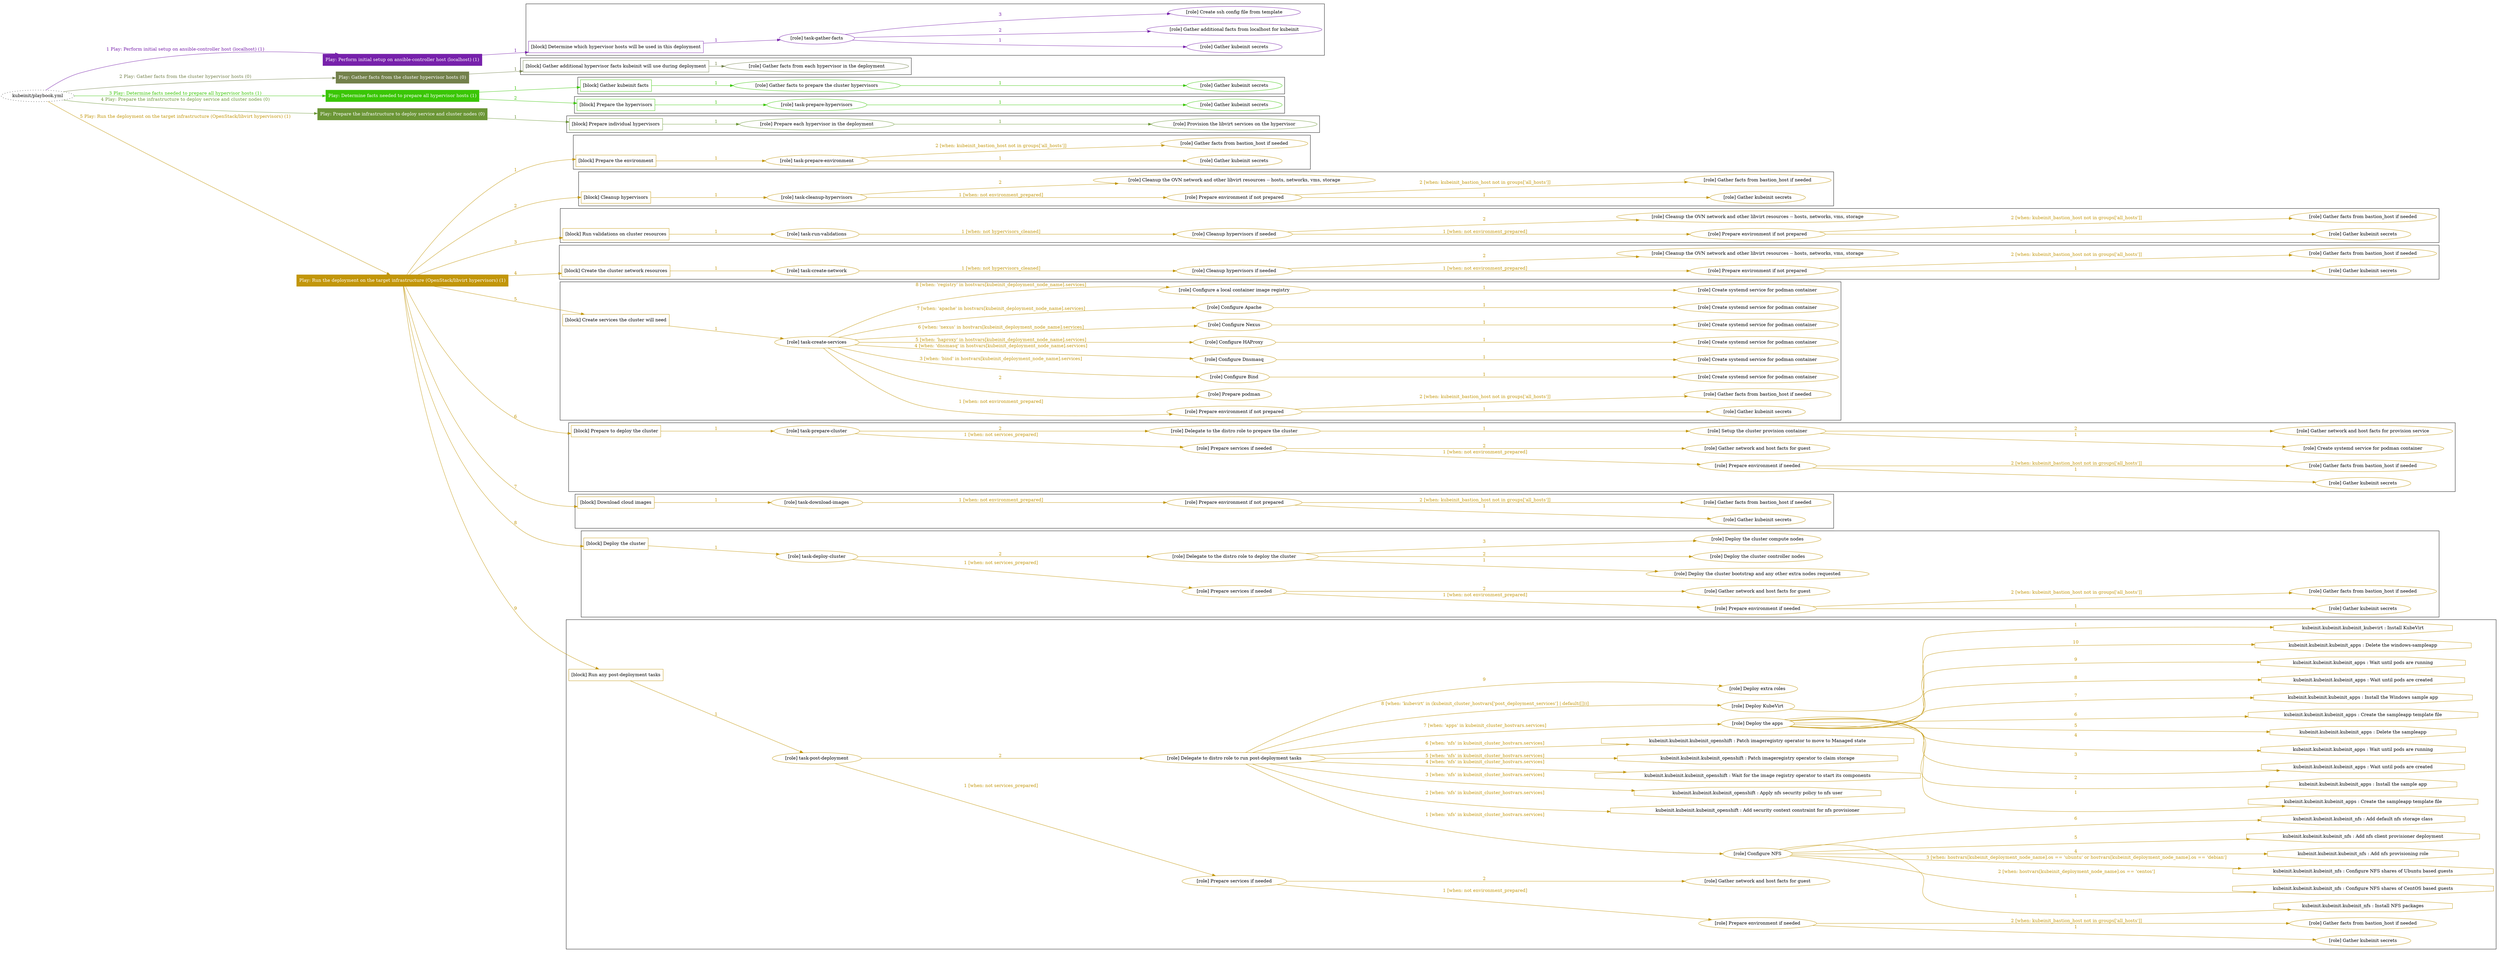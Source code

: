 digraph {
	graph [concentrate=true ordering=in rankdir=LR ratio=fill]
	edge [esep=5 sep=10]
	"kubeinit/playbook.yml" [URL="/home/runner/work/kubeinit/kubeinit/kubeinit/playbook.yml" id=playbook_3fabbda7 style=dotted]
	"kubeinit/playbook.yml" -> play_48a0ddda [label="1 Play: Perform initial setup on ansible-controller host (localhost) (1)" color="#7721ab" fontcolor="#7721ab" id=edge_play_48a0ddda labeltooltip="1 Play: Perform initial setup on ansible-controller host (localhost) (1)" tooltip="1 Play: Perform initial setup on ansible-controller host (localhost) (1)"]
	subgraph "Play: Perform initial setup on ansible-controller host (localhost) (1)" {
		play_48a0ddda [label="Play: Perform initial setup on ansible-controller host (localhost) (1)" URL="/home/runner/work/kubeinit/kubeinit/kubeinit/playbook.yml" color="#7721ab" fontcolor="#ffffff" id=play_48a0ddda shape=box style=filled tooltip=localhost]
		play_48a0ddda -> block_62e2ade6 [label=1 color="#7721ab" fontcolor="#7721ab" id=edge_block_62e2ade6 labeltooltip=1 tooltip=1]
		subgraph cluster_block_62e2ade6 {
			block_62e2ade6 [label="[block] Determine which hypervisor hosts will be used in this deployment" URL="/home/runner/work/kubeinit/kubeinit/kubeinit/playbook.yml" color="#7721ab" id=block_62e2ade6 labeltooltip="Determine which hypervisor hosts will be used in this deployment" shape=box tooltip="Determine which hypervisor hosts will be used in this deployment"]
			block_62e2ade6 -> role_13a17904 [label="1 " color="#7721ab" fontcolor="#7721ab" id=edge_role_13a17904 labeltooltip="1 " tooltip="1 "]
			subgraph "task-gather-facts" {
				role_13a17904 [label="[role] task-gather-facts" URL="/home/runner/work/kubeinit/kubeinit/kubeinit/playbook.yml" color="#7721ab" id=role_13a17904 tooltip="task-gather-facts"]
				role_13a17904 -> role_67d3b624 [label="1 " color="#7721ab" fontcolor="#7721ab" id=edge_role_67d3b624 labeltooltip="1 " tooltip="1 "]
				subgraph "Gather kubeinit secrets" {
					role_67d3b624 [label="[role] Gather kubeinit secrets" URL="/home/runner/.ansible/collections/ansible_collections/kubeinit/kubeinit/roles/kubeinit_prepare/tasks/build_hypervisors_group.yml" color="#7721ab" id=role_67d3b624 tooltip="Gather kubeinit secrets"]
				}
				role_13a17904 -> role_3fc297c9 [label="2 " color="#7721ab" fontcolor="#7721ab" id=edge_role_3fc297c9 labeltooltip="2 " tooltip="2 "]
				subgraph "Gather additional facts from localhost for kubeinit" {
					role_3fc297c9 [label="[role] Gather additional facts from localhost for kubeinit" URL="/home/runner/.ansible/collections/ansible_collections/kubeinit/kubeinit/roles/kubeinit_prepare/tasks/build_hypervisors_group.yml" color="#7721ab" id=role_3fc297c9 tooltip="Gather additional facts from localhost for kubeinit"]
				}
				role_13a17904 -> role_62705769 [label="3 " color="#7721ab" fontcolor="#7721ab" id=edge_role_62705769 labeltooltip="3 " tooltip="3 "]
				subgraph "Create ssh config file from template" {
					role_62705769 [label="[role] Create ssh config file from template" URL="/home/runner/.ansible/collections/ansible_collections/kubeinit/kubeinit/roles/kubeinit_prepare/tasks/build_hypervisors_group.yml" color="#7721ab" id=role_62705769 tooltip="Create ssh config file from template"]
				}
			}
		}
	}
	"kubeinit/playbook.yml" -> play_94651cd1 [label="2 Play: Gather facts from the cluster hypervisor hosts (0)" color="#73814b" fontcolor="#73814b" id=edge_play_94651cd1 labeltooltip="2 Play: Gather facts from the cluster hypervisor hosts (0)" tooltip="2 Play: Gather facts from the cluster hypervisor hosts (0)"]
	subgraph "Play: Gather facts from the cluster hypervisor hosts (0)" {
		play_94651cd1 [label="Play: Gather facts from the cluster hypervisor hosts (0)" URL="/home/runner/work/kubeinit/kubeinit/kubeinit/playbook.yml" color="#73814b" fontcolor="#ffffff" id=play_94651cd1 shape=box style=filled tooltip="Play: Gather facts from the cluster hypervisor hosts (0)"]
		play_94651cd1 -> block_1952f77a [label=1 color="#73814b" fontcolor="#73814b" id=edge_block_1952f77a labeltooltip=1 tooltip=1]
		subgraph cluster_block_1952f77a {
			block_1952f77a [label="[block] Gather additional hypervisor facts kubeinit will use during deployment" URL="/home/runner/work/kubeinit/kubeinit/kubeinit/playbook.yml" color="#73814b" id=block_1952f77a labeltooltip="Gather additional hypervisor facts kubeinit will use during deployment" shape=box tooltip="Gather additional hypervisor facts kubeinit will use during deployment"]
			block_1952f77a -> role_ee0d3ef9 [label="1 " color="#73814b" fontcolor="#73814b" id=edge_role_ee0d3ef9 labeltooltip="1 " tooltip="1 "]
			subgraph "Gather facts from each hypervisor in the deployment" {
				role_ee0d3ef9 [label="[role] Gather facts from each hypervisor in the deployment" URL="/home/runner/work/kubeinit/kubeinit/kubeinit/playbook.yml" color="#73814b" id=role_ee0d3ef9 tooltip="Gather facts from each hypervisor in the deployment"]
			}
		}
	}
	"kubeinit/playbook.yml" -> play_58347f3b [label="3 Play: Determine facts needed to prepare all hypervisor hosts (1)" color="#3ac606" fontcolor="#3ac606" id=edge_play_58347f3b labeltooltip="3 Play: Determine facts needed to prepare all hypervisor hosts (1)" tooltip="3 Play: Determine facts needed to prepare all hypervisor hosts (1)"]
	subgraph "Play: Determine facts needed to prepare all hypervisor hosts (1)" {
		play_58347f3b [label="Play: Determine facts needed to prepare all hypervisor hosts (1)" URL="/home/runner/work/kubeinit/kubeinit/kubeinit/playbook.yml" color="#3ac606" fontcolor="#ffffff" id=play_58347f3b shape=box style=filled tooltip=localhost]
		play_58347f3b -> block_63a03d2a [label=1 color="#3ac606" fontcolor="#3ac606" id=edge_block_63a03d2a labeltooltip=1 tooltip=1]
		subgraph cluster_block_63a03d2a {
			block_63a03d2a [label="[block] Gather kubeinit facts" URL="/home/runner/work/kubeinit/kubeinit/kubeinit/playbook.yml" color="#3ac606" id=block_63a03d2a labeltooltip="Gather kubeinit facts" shape=box tooltip="Gather kubeinit facts"]
			block_63a03d2a -> role_78c988e5 [label="1 " color="#3ac606" fontcolor="#3ac606" id=edge_role_78c988e5 labeltooltip="1 " tooltip="1 "]
			subgraph "Gather facts to prepare the cluster hypervisors" {
				role_78c988e5 [label="[role] Gather facts to prepare the cluster hypervisors" URL="/home/runner/work/kubeinit/kubeinit/kubeinit/playbook.yml" color="#3ac606" id=role_78c988e5 tooltip="Gather facts to prepare the cluster hypervisors"]
				role_78c988e5 -> role_e5e95f5f [label="1 " color="#3ac606" fontcolor="#3ac606" id=edge_role_e5e95f5f labeltooltip="1 " tooltip="1 "]
				subgraph "Gather kubeinit secrets" {
					role_e5e95f5f [label="[role] Gather kubeinit secrets" URL="/home/runner/.ansible/collections/ansible_collections/kubeinit/kubeinit/roles/kubeinit_prepare/tasks/gather_kubeinit_facts.yml" color="#3ac606" id=role_e5e95f5f tooltip="Gather kubeinit secrets"]
				}
			}
		}
		play_58347f3b -> block_0bff1b14 [label=2 color="#3ac606" fontcolor="#3ac606" id=edge_block_0bff1b14 labeltooltip=2 tooltip=2]
		subgraph cluster_block_0bff1b14 {
			block_0bff1b14 [label="[block] Prepare the hypervisors" URL="/home/runner/work/kubeinit/kubeinit/kubeinit/playbook.yml" color="#3ac606" id=block_0bff1b14 labeltooltip="Prepare the hypervisors" shape=box tooltip="Prepare the hypervisors"]
			block_0bff1b14 -> role_d29790f5 [label="1 " color="#3ac606" fontcolor="#3ac606" id=edge_role_d29790f5 labeltooltip="1 " tooltip="1 "]
			subgraph "task-prepare-hypervisors" {
				role_d29790f5 [label="[role] task-prepare-hypervisors" URL="/home/runner/work/kubeinit/kubeinit/kubeinit/playbook.yml" color="#3ac606" id=role_d29790f5 tooltip="task-prepare-hypervisors"]
				role_d29790f5 -> role_b407caa0 [label="1 " color="#3ac606" fontcolor="#3ac606" id=edge_role_b407caa0 labeltooltip="1 " tooltip="1 "]
				subgraph "Gather kubeinit secrets" {
					role_b407caa0 [label="[role] Gather kubeinit secrets" URL="/home/runner/.ansible/collections/ansible_collections/kubeinit/kubeinit/roles/kubeinit_prepare/tasks/gather_kubeinit_facts.yml" color="#3ac606" id=role_b407caa0 tooltip="Gather kubeinit secrets"]
				}
			}
		}
	}
	"kubeinit/playbook.yml" -> play_b396ff8e [label="4 Play: Prepare the infrastructure to deploy service and cluster nodes (0)" color="#6b9636" fontcolor="#6b9636" id=edge_play_b396ff8e labeltooltip="4 Play: Prepare the infrastructure to deploy service and cluster nodes (0)" tooltip="4 Play: Prepare the infrastructure to deploy service and cluster nodes (0)"]
	subgraph "Play: Prepare the infrastructure to deploy service and cluster nodes (0)" {
		play_b396ff8e [label="Play: Prepare the infrastructure to deploy service and cluster nodes (0)" URL="/home/runner/work/kubeinit/kubeinit/kubeinit/playbook.yml" color="#6b9636" fontcolor="#ffffff" id=play_b396ff8e shape=box style=filled tooltip="Play: Prepare the infrastructure to deploy service and cluster nodes (0)"]
		play_b396ff8e -> block_56e671fc [label=1 color="#6b9636" fontcolor="#6b9636" id=edge_block_56e671fc labeltooltip=1 tooltip=1]
		subgraph cluster_block_56e671fc {
			block_56e671fc [label="[block] Prepare individual hypervisors" URL="/home/runner/work/kubeinit/kubeinit/kubeinit/playbook.yml" color="#6b9636" id=block_56e671fc labeltooltip="Prepare individual hypervisors" shape=box tooltip="Prepare individual hypervisors"]
			block_56e671fc -> role_e48ed8e0 [label="1 " color="#6b9636" fontcolor="#6b9636" id=edge_role_e48ed8e0 labeltooltip="1 " tooltip="1 "]
			subgraph "Prepare each hypervisor in the deployment" {
				role_e48ed8e0 [label="[role] Prepare each hypervisor in the deployment" URL="/home/runner/work/kubeinit/kubeinit/kubeinit/playbook.yml" color="#6b9636" id=role_e48ed8e0 tooltip="Prepare each hypervisor in the deployment"]
				role_e48ed8e0 -> role_15ed5174 [label="1 " color="#6b9636" fontcolor="#6b9636" id=edge_role_15ed5174 labeltooltip="1 " tooltip="1 "]
				subgraph "Provision the libvirt services on the hypervisor" {
					role_15ed5174 [label="[role] Provision the libvirt services on the hypervisor" URL="/home/runner/.ansible/collections/ansible_collections/kubeinit/kubeinit/roles/kubeinit_prepare/tasks/prepare_hypervisor.yml" color="#6b9636" id=role_15ed5174 tooltip="Provision the libvirt services on the hypervisor"]
				}
			}
		}
	}
	"kubeinit/playbook.yml" -> play_de44230d [label="5 Play: Run the deployment on the target infrastructure (OpenStack/libvirt hypervisors) (1)" color="#c2960a" fontcolor="#c2960a" id=edge_play_de44230d labeltooltip="5 Play: Run the deployment on the target infrastructure (OpenStack/libvirt hypervisors) (1)" tooltip="5 Play: Run the deployment on the target infrastructure (OpenStack/libvirt hypervisors) (1)"]
	subgraph "Play: Run the deployment on the target infrastructure (OpenStack/libvirt hypervisors) (1)" {
		play_de44230d [label="Play: Run the deployment on the target infrastructure (OpenStack/libvirt hypervisors) (1)" URL="/home/runner/work/kubeinit/kubeinit/kubeinit/playbook.yml" color="#c2960a" fontcolor="#ffffff" id=play_de44230d shape=box style=filled tooltip=localhost]
		play_de44230d -> block_19ab964c [label=1 color="#c2960a" fontcolor="#c2960a" id=edge_block_19ab964c labeltooltip=1 tooltip=1]
		subgraph cluster_block_19ab964c {
			block_19ab964c [label="[block] Prepare the environment" URL="/home/runner/work/kubeinit/kubeinit/kubeinit/playbook.yml" color="#c2960a" id=block_19ab964c labeltooltip="Prepare the environment" shape=box tooltip="Prepare the environment"]
			block_19ab964c -> role_ca3ffa9f [label="1 " color="#c2960a" fontcolor="#c2960a" id=edge_role_ca3ffa9f labeltooltip="1 " tooltip="1 "]
			subgraph "task-prepare-environment" {
				role_ca3ffa9f [label="[role] task-prepare-environment" URL="/home/runner/work/kubeinit/kubeinit/kubeinit/playbook.yml" color="#c2960a" id=role_ca3ffa9f tooltip="task-prepare-environment"]
				role_ca3ffa9f -> role_ef24d84d [label="1 " color="#c2960a" fontcolor="#c2960a" id=edge_role_ef24d84d labeltooltip="1 " tooltip="1 "]
				subgraph "Gather kubeinit secrets" {
					role_ef24d84d [label="[role] Gather kubeinit secrets" URL="/home/runner/.ansible/collections/ansible_collections/kubeinit/kubeinit/roles/kubeinit_prepare/tasks/gather_kubeinit_facts.yml" color="#c2960a" id=role_ef24d84d tooltip="Gather kubeinit secrets"]
				}
				role_ca3ffa9f -> role_ecdbaa14 [label="2 [when: kubeinit_bastion_host not in groups['all_hosts']]" color="#c2960a" fontcolor="#c2960a" id=edge_role_ecdbaa14 labeltooltip="2 [when: kubeinit_bastion_host not in groups['all_hosts']]" tooltip="2 [when: kubeinit_bastion_host not in groups['all_hosts']]"]
				subgraph "Gather facts from bastion_host if needed" {
					role_ecdbaa14 [label="[role] Gather facts from bastion_host if needed" URL="/home/runner/.ansible/collections/ansible_collections/kubeinit/kubeinit/roles/kubeinit_prepare/tasks/main.yml" color="#c2960a" id=role_ecdbaa14 tooltip="Gather facts from bastion_host if needed"]
				}
			}
		}
		play_de44230d -> block_eb0a316a [label=2 color="#c2960a" fontcolor="#c2960a" id=edge_block_eb0a316a labeltooltip=2 tooltip=2]
		subgraph cluster_block_eb0a316a {
			block_eb0a316a [label="[block] Cleanup hypervisors" URL="/home/runner/work/kubeinit/kubeinit/kubeinit/playbook.yml" color="#c2960a" id=block_eb0a316a labeltooltip="Cleanup hypervisors" shape=box tooltip="Cleanup hypervisors"]
			block_eb0a316a -> role_333526a1 [label="1 " color="#c2960a" fontcolor="#c2960a" id=edge_role_333526a1 labeltooltip="1 " tooltip="1 "]
			subgraph "task-cleanup-hypervisors" {
				role_333526a1 [label="[role] task-cleanup-hypervisors" URL="/home/runner/work/kubeinit/kubeinit/kubeinit/playbook.yml" color="#c2960a" id=role_333526a1 tooltip="task-cleanup-hypervisors"]
				role_333526a1 -> role_9af79ce7 [label="1 [when: not environment_prepared]" color="#c2960a" fontcolor="#c2960a" id=edge_role_9af79ce7 labeltooltip="1 [when: not environment_prepared]" tooltip="1 [when: not environment_prepared]"]
				subgraph "Prepare environment if not prepared" {
					role_9af79ce7 [label="[role] Prepare environment if not prepared" URL="/home/runner/.ansible/collections/ansible_collections/kubeinit/kubeinit/roles/kubeinit_libvirt/tasks/cleanup_hypervisors.yml" color="#c2960a" id=role_9af79ce7 tooltip="Prepare environment if not prepared"]
					role_9af79ce7 -> role_dbf86fd1 [label="1 " color="#c2960a" fontcolor="#c2960a" id=edge_role_dbf86fd1 labeltooltip="1 " tooltip="1 "]
					subgraph "Gather kubeinit secrets" {
						role_dbf86fd1 [label="[role] Gather kubeinit secrets" URL="/home/runner/.ansible/collections/ansible_collections/kubeinit/kubeinit/roles/kubeinit_prepare/tasks/gather_kubeinit_facts.yml" color="#c2960a" id=role_dbf86fd1 tooltip="Gather kubeinit secrets"]
					}
					role_9af79ce7 -> role_bbd8868c [label="2 [when: kubeinit_bastion_host not in groups['all_hosts']]" color="#c2960a" fontcolor="#c2960a" id=edge_role_bbd8868c labeltooltip="2 [when: kubeinit_bastion_host not in groups['all_hosts']]" tooltip="2 [when: kubeinit_bastion_host not in groups['all_hosts']]"]
					subgraph "Gather facts from bastion_host if needed" {
						role_bbd8868c [label="[role] Gather facts from bastion_host if needed" URL="/home/runner/.ansible/collections/ansible_collections/kubeinit/kubeinit/roles/kubeinit_prepare/tasks/main.yml" color="#c2960a" id=role_bbd8868c tooltip="Gather facts from bastion_host if needed"]
					}
				}
				role_333526a1 -> role_1698c6ca [label="2 " color="#c2960a" fontcolor="#c2960a" id=edge_role_1698c6ca labeltooltip="2 " tooltip="2 "]
				subgraph "Cleanup the OVN network and other libvirt resources -- hosts, networks, vms, storage" {
					role_1698c6ca [label="[role] Cleanup the OVN network and other libvirt resources -- hosts, networks, vms, storage" URL="/home/runner/.ansible/collections/ansible_collections/kubeinit/kubeinit/roles/kubeinit_libvirt/tasks/cleanup_hypervisors.yml" color="#c2960a" id=role_1698c6ca tooltip="Cleanup the OVN network and other libvirt resources -- hosts, networks, vms, storage"]
				}
			}
		}
		play_de44230d -> block_2fd6cee0 [label=3 color="#c2960a" fontcolor="#c2960a" id=edge_block_2fd6cee0 labeltooltip=3 tooltip=3]
		subgraph cluster_block_2fd6cee0 {
			block_2fd6cee0 [label="[block] Run validations on cluster resources" URL="/home/runner/work/kubeinit/kubeinit/kubeinit/playbook.yml" color="#c2960a" id=block_2fd6cee0 labeltooltip="Run validations on cluster resources" shape=box tooltip="Run validations on cluster resources"]
			block_2fd6cee0 -> role_322408f5 [label="1 " color="#c2960a" fontcolor="#c2960a" id=edge_role_322408f5 labeltooltip="1 " tooltip="1 "]
			subgraph "task-run-validations" {
				role_322408f5 [label="[role] task-run-validations" URL="/home/runner/work/kubeinit/kubeinit/kubeinit/playbook.yml" color="#c2960a" id=role_322408f5 tooltip="task-run-validations"]
				role_322408f5 -> role_b6a8c118 [label="1 [when: not hypervisors_cleaned]" color="#c2960a" fontcolor="#c2960a" id=edge_role_b6a8c118 labeltooltip="1 [when: not hypervisors_cleaned]" tooltip="1 [when: not hypervisors_cleaned]"]
				subgraph "Cleanup hypervisors if needed" {
					role_b6a8c118 [label="[role] Cleanup hypervisors if needed" URL="/home/runner/.ansible/collections/ansible_collections/kubeinit/kubeinit/roles/kubeinit_validations/tasks/main.yml" color="#c2960a" id=role_b6a8c118 tooltip="Cleanup hypervisors if needed"]
					role_b6a8c118 -> role_c737fc07 [label="1 [when: not environment_prepared]" color="#c2960a" fontcolor="#c2960a" id=edge_role_c737fc07 labeltooltip="1 [when: not environment_prepared]" tooltip="1 [when: not environment_prepared]"]
					subgraph "Prepare environment if not prepared" {
						role_c737fc07 [label="[role] Prepare environment if not prepared" URL="/home/runner/.ansible/collections/ansible_collections/kubeinit/kubeinit/roles/kubeinit_libvirt/tasks/cleanup_hypervisors.yml" color="#c2960a" id=role_c737fc07 tooltip="Prepare environment if not prepared"]
						role_c737fc07 -> role_2a75ca32 [label="1 " color="#c2960a" fontcolor="#c2960a" id=edge_role_2a75ca32 labeltooltip="1 " tooltip="1 "]
						subgraph "Gather kubeinit secrets" {
							role_2a75ca32 [label="[role] Gather kubeinit secrets" URL="/home/runner/.ansible/collections/ansible_collections/kubeinit/kubeinit/roles/kubeinit_prepare/tasks/gather_kubeinit_facts.yml" color="#c2960a" id=role_2a75ca32 tooltip="Gather kubeinit secrets"]
						}
						role_c737fc07 -> role_d7f848c2 [label="2 [when: kubeinit_bastion_host not in groups['all_hosts']]" color="#c2960a" fontcolor="#c2960a" id=edge_role_d7f848c2 labeltooltip="2 [when: kubeinit_bastion_host not in groups['all_hosts']]" tooltip="2 [when: kubeinit_bastion_host not in groups['all_hosts']]"]
						subgraph "Gather facts from bastion_host if needed" {
							role_d7f848c2 [label="[role] Gather facts from bastion_host if needed" URL="/home/runner/.ansible/collections/ansible_collections/kubeinit/kubeinit/roles/kubeinit_prepare/tasks/main.yml" color="#c2960a" id=role_d7f848c2 tooltip="Gather facts from bastion_host if needed"]
						}
					}
					role_b6a8c118 -> role_94277881 [label="2 " color="#c2960a" fontcolor="#c2960a" id=edge_role_94277881 labeltooltip="2 " tooltip="2 "]
					subgraph "Cleanup the OVN network and other libvirt resources -- hosts, networks, vms, storage" {
						role_94277881 [label="[role] Cleanup the OVN network and other libvirt resources -- hosts, networks, vms, storage" URL="/home/runner/.ansible/collections/ansible_collections/kubeinit/kubeinit/roles/kubeinit_libvirt/tasks/cleanup_hypervisors.yml" color="#c2960a" id=role_94277881 tooltip="Cleanup the OVN network and other libvirt resources -- hosts, networks, vms, storage"]
					}
				}
			}
		}
		play_de44230d -> block_7eec3330 [label=4 color="#c2960a" fontcolor="#c2960a" id=edge_block_7eec3330 labeltooltip=4 tooltip=4]
		subgraph cluster_block_7eec3330 {
			block_7eec3330 [label="[block] Create the cluster network resources" URL="/home/runner/work/kubeinit/kubeinit/kubeinit/playbook.yml" color="#c2960a" id=block_7eec3330 labeltooltip="Create the cluster network resources" shape=box tooltip="Create the cluster network resources"]
			block_7eec3330 -> role_619eac73 [label="1 " color="#c2960a" fontcolor="#c2960a" id=edge_role_619eac73 labeltooltip="1 " tooltip="1 "]
			subgraph "task-create-network" {
				role_619eac73 [label="[role] task-create-network" URL="/home/runner/work/kubeinit/kubeinit/kubeinit/playbook.yml" color="#c2960a" id=role_619eac73 tooltip="task-create-network"]
				role_619eac73 -> role_a43c6cc6 [label="1 [when: not hypervisors_cleaned]" color="#c2960a" fontcolor="#c2960a" id=edge_role_a43c6cc6 labeltooltip="1 [when: not hypervisors_cleaned]" tooltip="1 [when: not hypervisors_cleaned]"]
				subgraph "Cleanup hypervisors if needed" {
					role_a43c6cc6 [label="[role] Cleanup hypervisors if needed" URL="/home/runner/.ansible/collections/ansible_collections/kubeinit/kubeinit/roles/kubeinit_libvirt/tasks/create_network.yml" color="#c2960a" id=role_a43c6cc6 tooltip="Cleanup hypervisors if needed"]
					role_a43c6cc6 -> role_72cd86bc [label="1 [when: not environment_prepared]" color="#c2960a" fontcolor="#c2960a" id=edge_role_72cd86bc labeltooltip="1 [when: not environment_prepared]" tooltip="1 [when: not environment_prepared]"]
					subgraph "Prepare environment if not prepared" {
						role_72cd86bc [label="[role] Prepare environment if not prepared" URL="/home/runner/.ansible/collections/ansible_collections/kubeinit/kubeinit/roles/kubeinit_libvirt/tasks/cleanup_hypervisors.yml" color="#c2960a" id=role_72cd86bc tooltip="Prepare environment if not prepared"]
						role_72cd86bc -> role_43664394 [label="1 " color="#c2960a" fontcolor="#c2960a" id=edge_role_43664394 labeltooltip="1 " tooltip="1 "]
						subgraph "Gather kubeinit secrets" {
							role_43664394 [label="[role] Gather kubeinit secrets" URL="/home/runner/.ansible/collections/ansible_collections/kubeinit/kubeinit/roles/kubeinit_prepare/tasks/gather_kubeinit_facts.yml" color="#c2960a" id=role_43664394 tooltip="Gather kubeinit secrets"]
						}
						role_72cd86bc -> role_66906b6f [label="2 [when: kubeinit_bastion_host not in groups['all_hosts']]" color="#c2960a" fontcolor="#c2960a" id=edge_role_66906b6f labeltooltip="2 [when: kubeinit_bastion_host not in groups['all_hosts']]" tooltip="2 [when: kubeinit_bastion_host not in groups['all_hosts']]"]
						subgraph "Gather facts from bastion_host if needed" {
							role_66906b6f [label="[role] Gather facts from bastion_host if needed" URL="/home/runner/.ansible/collections/ansible_collections/kubeinit/kubeinit/roles/kubeinit_prepare/tasks/main.yml" color="#c2960a" id=role_66906b6f tooltip="Gather facts from bastion_host if needed"]
						}
					}
					role_a43c6cc6 -> role_2b0b7a88 [label="2 " color="#c2960a" fontcolor="#c2960a" id=edge_role_2b0b7a88 labeltooltip="2 " tooltip="2 "]
					subgraph "Cleanup the OVN network and other libvirt resources -- hosts, networks, vms, storage" {
						role_2b0b7a88 [label="[role] Cleanup the OVN network and other libvirt resources -- hosts, networks, vms, storage" URL="/home/runner/.ansible/collections/ansible_collections/kubeinit/kubeinit/roles/kubeinit_libvirt/tasks/cleanup_hypervisors.yml" color="#c2960a" id=role_2b0b7a88 tooltip="Cleanup the OVN network and other libvirt resources -- hosts, networks, vms, storage"]
					}
				}
			}
		}
		play_de44230d -> block_64f1b1a9 [label=5 color="#c2960a" fontcolor="#c2960a" id=edge_block_64f1b1a9 labeltooltip=5 tooltip=5]
		subgraph cluster_block_64f1b1a9 {
			block_64f1b1a9 [label="[block] Create services the cluster will need" URL="/home/runner/work/kubeinit/kubeinit/kubeinit/playbook.yml" color="#c2960a" id=block_64f1b1a9 labeltooltip="Create services the cluster will need" shape=box tooltip="Create services the cluster will need"]
			block_64f1b1a9 -> role_0ab10e51 [label="1 " color="#c2960a" fontcolor="#c2960a" id=edge_role_0ab10e51 labeltooltip="1 " tooltip="1 "]
			subgraph "task-create-services" {
				role_0ab10e51 [label="[role] task-create-services" URL="/home/runner/work/kubeinit/kubeinit/kubeinit/playbook.yml" color="#c2960a" id=role_0ab10e51 tooltip="task-create-services"]
				role_0ab10e51 -> role_68552b6b [label="1 [when: not environment_prepared]" color="#c2960a" fontcolor="#c2960a" id=edge_role_68552b6b labeltooltip="1 [when: not environment_prepared]" tooltip="1 [when: not environment_prepared]"]
				subgraph "Prepare environment if not prepared" {
					role_68552b6b [label="[role] Prepare environment if not prepared" URL="/home/runner/.ansible/collections/ansible_collections/kubeinit/kubeinit/roles/kubeinit_services/tasks/main.yml" color="#c2960a" id=role_68552b6b tooltip="Prepare environment if not prepared"]
					role_68552b6b -> role_9447b594 [label="1 " color="#c2960a" fontcolor="#c2960a" id=edge_role_9447b594 labeltooltip="1 " tooltip="1 "]
					subgraph "Gather kubeinit secrets" {
						role_9447b594 [label="[role] Gather kubeinit secrets" URL="/home/runner/.ansible/collections/ansible_collections/kubeinit/kubeinit/roles/kubeinit_prepare/tasks/gather_kubeinit_facts.yml" color="#c2960a" id=role_9447b594 tooltip="Gather kubeinit secrets"]
					}
					role_68552b6b -> role_8a56a83c [label="2 [when: kubeinit_bastion_host not in groups['all_hosts']]" color="#c2960a" fontcolor="#c2960a" id=edge_role_8a56a83c labeltooltip="2 [when: kubeinit_bastion_host not in groups['all_hosts']]" tooltip="2 [when: kubeinit_bastion_host not in groups['all_hosts']]"]
					subgraph "Gather facts from bastion_host if needed" {
						role_8a56a83c [label="[role] Gather facts from bastion_host if needed" URL="/home/runner/.ansible/collections/ansible_collections/kubeinit/kubeinit/roles/kubeinit_prepare/tasks/main.yml" color="#c2960a" id=role_8a56a83c tooltip="Gather facts from bastion_host if needed"]
					}
				}
				role_0ab10e51 -> role_15a4f51b [label="2 " color="#c2960a" fontcolor="#c2960a" id=edge_role_15a4f51b labeltooltip="2 " tooltip="2 "]
				subgraph "Prepare podman" {
					role_15a4f51b [label="[role] Prepare podman" URL="/home/runner/.ansible/collections/ansible_collections/kubeinit/kubeinit/roles/kubeinit_services/tasks/00_create_service_pod.yml" color="#c2960a" id=role_15a4f51b tooltip="Prepare podman"]
				}
				role_0ab10e51 -> role_97ac67cf [label="3 [when: 'bind' in hostvars[kubeinit_deployment_node_name].services]" color="#c2960a" fontcolor="#c2960a" id=edge_role_97ac67cf labeltooltip="3 [when: 'bind' in hostvars[kubeinit_deployment_node_name].services]" tooltip="3 [when: 'bind' in hostvars[kubeinit_deployment_node_name].services]"]
				subgraph "Configure Bind" {
					role_97ac67cf [label="[role] Configure Bind" URL="/home/runner/.ansible/collections/ansible_collections/kubeinit/kubeinit/roles/kubeinit_services/tasks/start_services_containers.yml" color="#c2960a" id=role_97ac67cf tooltip="Configure Bind"]
					role_97ac67cf -> role_1f50779d [label="1 " color="#c2960a" fontcolor="#c2960a" id=edge_role_1f50779d labeltooltip="1 " tooltip="1 "]
					subgraph "Create systemd service for podman container" {
						role_1f50779d [label="[role] Create systemd service for podman container" URL="/home/runner/.ansible/collections/ansible_collections/kubeinit/kubeinit/roles/kubeinit_bind/tasks/main.yml" color="#c2960a" id=role_1f50779d tooltip="Create systemd service for podman container"]
					}
				}
				role_0ab10e51 -> role_9b44589f [label="4 [when: 'dnsmasq' in hostvars[kubeinit_deployment_node_name].services]" color="#c2960a" fontcolor="#c2960a" id=edge_role_9b44589f labeltooltip="4 [when: 'dnsmasq' in hostvars[kubeinit_deployment_node_name].services]" tooltip="4 [when: 'dnsmasq' in hostvars[kubeinit_deployment_node_name].services]"]
				subgraph "Configure Dnsmasq" {
					role_9b44589f [label="[role] Configure Dnsmasq" URL="/home/runner/.ansible/collections/ansible_collections/kubeinit/kubeinit/roles/kubeinit_services/tasks/start_services_containers.yml" color="#c2960a" id=role_9b44589f tooltip="Configure Dnsmasq"]
					role_9b44589f -> role_60f80ad6 [label="1 " color="#c2960a" fontcolor="#c2960a" id=edge_role_60f80ad6 labeltooltip="1 " tooltip="1 "]
					subgraph "Create systemd service for podman container" {
						role_60f80ad6 [label="[role] Create systemd service for podman container" URL="/home/runner/.ansible/collections/ansible_collections/kubeinit/kubeinit/roles/kubeinit_dnsmasq/tasks/main.yml" color="#c2960a" id=role_60f80ad6 tooltip="Create systemd service for podman container"]
					}
				}
				role_0ab10e51 -> role_65a6bf15 [label="5 [when: 'haproxy' in hostvars[kubeinit_deployment_node_name].services]" color="#c2960a" fontcolor="#c2960a" id=edge_role_65a6bf15 labeltooltip="5 [when: 'haproxy' in hostvars[kubeinit_deployment_node_name].services]" tooltip="5 [when: 'haproxy' in hostvars[kubeinit_deployment_node_name].services]"]
				subgraph "Configure HAProxy" {
					role_65a6bf15 [label="[role] Configure HAProxy" URL="/home/runner/.ansible/collections/ansible_collections/kubeinit/kubeinit/roles/kubeinit_services/tasks/start_services_containers.yml" color="#c2960a" id=role_65a6bf15 tooltip="Configure HAProxy"]
					role_65a6bf15 -> role_04a72aa8 [label="1 " color="#c2960a" fontcolor="#c2960a" id=edge_role_04a72aa8 labeltooltip="1 " tooltip="1 "]
					subgraph "Create systemd service for podman container" {
						role_04a72aa8 [label="[role] Create systemd service for podman container" URL="/home/runner/.ansible/collections/ansible_collections/kubeinit/kubeinit/roles/kubeinit_haproxy/tasks/main.yml" color="#c2960a" id=role_04a72aa8 tooltip="Create systemd service for podman container"]
					}
				}
				role_0ab10e51 -> role_a2233966 [label="6 [when: 'nexus' in hostvars[kubeinit_deployment_node_name].services]" color="#c2960a" fontcolor="#c2960a" id=edge_role_a2233966 labeltooltip="6 [when: 'nexus' in hostvars[kubeinit_deployment_node_name].services]" tooltip="6 [when: 'nexus' in hostvars[kubeinit_deployment_node_name].services]"]
				subgraph "Configure Nexus" {
					role_a2233966 [label="[role] Configure Nexus" URL="/home/runner/.ansible/collections/ansible_collections/kubeinit/kubeinit/roles/kubeinit_services/tasks/start_services_containers.yml" color="#c2960a" id=role_a2233966 tooltip="Configure Nexus"]
					role_a2233966 -> role_139900f6 [label="1 " color="#c2960a" fontcolor="#c2960a" id=edge_role_139900f6 labeltooltip="1 " tooltip="1 "]
					subgraph "Create systemd service for podman container" {
						role_139900f6 [label="[role] Create systemd service for podman container" URL="/home/runner/.ansible/collections/ansible_collections/kubeinit/kubeinit/roles/kubeinit_nexus/tasks/main.yml" color="#c2960a" id=role_139900f6 tooltip="Create systemd service for podman container"]
					}
				}
				role_0ab10e51 -> role_b01b2480 [label="7 [when: 'apache' in hostvars[kubeinit_deployment_node_name].services]" color="#c2960a" fontcolor="#c2960a" id=edge_role_b01b2480 labeltooltip="7 [when: 'apache' in hostvars[kubeinit_deployment_node_name].services]" tooltip="7 [when: 'apache' in hostvars[kubeinit_deployment_node_name].services]"]
				subgraph "Configure Apache" {
					role_b01b2480 [label="[role] Configure Apache" URL="/home/runner/.ansible/collections/ansible_collections/kubeinit/kubeinit/roles/kubeinit_services/tasks/start_services_containers.yml" color="#c2960a" id=role_b01b2480 tooltip="Configure Apache"]
					role_b01b2480 -> role_9c68fbe4 [label="1 " color="#c2960a" fontcolor="#c2960a" id=edge_role_9c68fbe4 labeltooltip="1 " tooltip="1 "]
					subgraph "Create systemd service for podman container" {
						role_9c68fbe4 [label="[role] Create systemd service for podman container" URL="/home/runner/.ansible/collections/ansible_collections/kubeinit/kubeinit/roles/kubeinit_apache/tasks/main.yml" color="#c2960a" id=role_9c68fbe4 tooltip="Create systemd service for podman container"]
					}
				}
				role_0ab10e51 -> role_8bb0b664 [label="8 [when: 'registry' in hostvars[kubeinit_deployment_node_name].services]" color="#c2960a" fontcolor="#c2960a" id=edge_role_8bb0b664 labeltooltip="8 [when: 'registry' in hostvars[kubeinit_deployment_node_name].services]" tooltip="8 [when: 'registry' in hostvars[kubeinit_deployment_node_name].services]"]
				subgraph "Configure a local container image registry" {
					role_8bb0b664 [label="[role] Configure a local container image registry" URL="/home/runner/.ansible/collections/ansible_collections/kubeinit/kubeinit/roles/kubeinit_services/tasks/start_services_containers.yml" color="#c2960a" id=role_8bb0b664 tooltip="Configure a local container image registry"]
					role_8bb0b664 -> role_271f3622 [label="1 " color="#c2960a" fontcolor="#c2960a" id=edge_role_271f3622 labeltooltip="1 " tooltip="1 "]
					subgraph "Create systemd service for podman container" {
						role_271f3622 [label="[role] Create systemd service for podman container" URL="/home/runner/.ansible/collections/ansible_collections/kubeinit/kubeinit/roles/kubeinit_registry/tasks/main.yml" color="#c2960a" id=role_271f3622 tooltip="Create systemd service for podman container"]
					}
				}
			}
		}
		play_de44230d -> block_f0fb49b6 [label=6 color="#c2960a" fontcolor="#c2960a" id=edge_block_f0fb49b6 labeltooltip=6 tooltip=6]
		subgraph cluster_block_f0fb49b6 {
			block_f0fb49b6 [label="[block] Prepare to deploy the cluster" URL="/home/runner/work/kubeinit/kubeinit/kubeinit/playbook.yml" color="#c2960a" id=block_f0fb49b6 labeltooltip="Prepare to deploy the cluster" shape=box tooltip="Prepare to deploy the cluster"]
			block_f0fb49b6 -> role_a9a02d91 [label="1 " color="#c2960a" fontcolor="#c2960a" id=edge_role_a9a02d91 labeltooltip="1 " tooltip="1 "]
			subgraph "task-prepare-cluster" {
				role_a9a02d91 [label="[role] task-prepare-cluster" URL="/home/runner/work/kubeinit/kubeinit/kubeinit/playbook.yml" color="#c2960a" id=role_a9a02d91 tooltip="task-prepare-cluster"]
				role_a9a02d91 -> role_8550237f [label="1 [when: not services_prepared]" color="#c2960a" fontcolor="#c2960a" id=edge_role_8550237f labeltooltip="1 [when: not services_prepared]" tooltip="1 [when: not services_prepared]"]
				subgraph "Prepare services if needed" {
					role_8550237f [label="[role] Prepare services if needed" URL="/home/runner/.ansible/collections/ansible_collections/kubeinit/kubeinit/roles/kubeinit_prepare/tasks/prepare_cluster.yml" color="#c2960a" id=role_8550237f tooltip="Prepare services if needed"]
					role_8550237f -> role_f9f9522d [label="1 [when: not environment_prepared]" color="#c2960a" fontcolor="#c2960a" id=edge_role_f9f9522d labeltooltip="1 [when: not environment_prepared]" tooltip="1 [when: not environment_prepared]"]
					subgraph "Prepare environment if needed" {
						role_f9f9522d [label="[role] Prepare environment if needed" URL="/home/runner/.ansible/collections/ansible_collections/kubeinit/kubeinit/roles/kubeinit_services/tasks/prepare_services.yml" color="#c2960a" id=role_f9f9522d tooltip="Prepare environment if needed"]
						role_f9f9522d -> role_9d03da96 [label="1 " color="#c2960a" fontcolor="#c2960a" id=edge_role_9d03da96 labeltooltip="1 " tooltip="1 "]
						subgraph "Gather kubeinit secrets" {
							role_9d03da96 [label="[role] Gather kubeinit secrets" URL="/home/runner/.ansible/collections/ansible_collections/kubeinit/kubeinit/roles/kubeinit_prepare/tasks/gather_kubeinit_facts.yml" color="#c2960a" id=role_9d03da96 tooltip="Gather kubeinit secrets"]
						}
						role_f9f9522d -> role_a58333fd [label="2 [when: kubeinit_bastion_host not in groups['all_hosts']]" color="#c2960a" fontcolor="#c2960a" id=edge_role_a58333fd labeltooltip="2 [when: kubeinit_bastion_host not in groups['all_hosts']]" tooltip="2 [when: kubeinit_bastion_host not in groups['all_hosts']]"]
						subgraph "Gather facts from bastion_host if needed" {
							role_a58333fd [label="[role] Gather facts from bastion_host if needed" URL="/home/runner/.ansible/collections/ansible_collections/kubeinit/kubeinit/roles/kubeinit_prepare/tasks/main.yml" color="#c2960a" id=role_a58333fd tooltip="Gather facts from bastion_host if needed"]
						}
					}
					role_8550237f -> role_acda4f1e [label="2 " color="#c2960a" fontcolor="#c2960a" id=edge_role_acda4f1e labeltooltip="2 " tooltip="2 "]
					subgraph "Gather network and host facts for guest" {
						role_acda4f1e [label="[role] Gather network and host facts for guest" URL="/home/runner/.ansible/collections/ansible_collections/kubeinit/kubeinit/roles/kubeinit_services/tasks/prepare_services.yml" color="#c2960a" id=role_acda4f1e tooltip="Gather network and host facts for guest"]
					}
				}
				role_a9a02d91 -> role_a30d16c3 [label="2 " color="#c2960a" fontcolor="#c2960a" id=edge_role_a30d16c3 labeltooltip="2 " tooltip="2 "]
				subgraph "Delegate to the distro role to prepare the cluster" {
					role_a30d16c3 [label="[role] Delegate to the distro role to prepare the cluster" URL="/home/runner/.ansible/collections/ansible_collections/kubeinit/kubeinit/roles/kubeinit_prepare/tasks/prepare_cluster.yml" color="#c2960a" id=role_a30d16c3 tooltip="Delegate to the distro role to prepare the cluster"]
					role_a30d16c3 -> role_aa85d70a [label="1 " color="#c2960a" fontcolor="#c2960a" id=edge_role_aa85d70a labeltooltip="1 " tooltip="1 "]
					subgraph "Setup the cluster provision container" {
						role_aa85d70a [label="[role] Setup the cluster provision container" URL="/home/runner/.ansible/collections/ansible_collections/kubeinit/kubeinit/roles/kubeinit_openshift/tasks/prepare_cluster.yml" color="#c2960a" id=role_aa85d70a tooltip="Setup the cluster provision container"]
						role_aa85d70a -> role_c894a720 [label="1 " color="#c2960a" fontcolor="#c2960a" id=edge_role_c894a720 labeltooltip="1 " tooltip="1 "]
						subgraph "Create systemd service for podman container" {
							role_c894a720 [label="[role] Create systemd service for podman container" URL="/home/runner/.ansible/collections/ansible_collections/kubeinit/kubeinit/roles/kubeinit_services/tasks/create_provision_container.yml" color="#c2960a" id=role_c894a720 tooltip="Create systemd service for podman container"]
						}
						role_aa85d70a -> role_59d34336 [label="2 " color="#c2960a" fontcolor="#c2960a" id=edge_role_59d34336 labeltooltip="2 " tooltip="2 "]
						subgraph "Gather network and host facts for provision service" {
							role_59d34336 [label="[role] Gather network and host facts for provision service" URL="/home/runner/.ansible/collections/ansible_collections/kubeinit/kubeinit/roles/kubeinit_services/tasks/create_provision_container.yml" color="#c2960a" id=role_59d34336 tooltip="Gather network and host facts for provision service"]
						}
					}
				}
			}
		}
		play_de44230d -> block_e12b88f1 [label=7 color="#c2960a" fontcolor="#c2960a" id=edge_block_e12b88f1 labeltooltip=7 tooltip=7]
		subgraph cluster_block_e12b88f1 {
			block_e12b88f1 [label="[block] Download cloud images" URL="/home/runner/work/kubeinit/kubeinit/kubeinit/playbook.yml" color="#c2960a" id=block_e12b88f1 labeltooltip="Download cloud images" shape=box tooltip="Download cloud images"]
			block_e12b88f1 -> role_5d630502 [label="1 " color="#c2960a" fontcolor="#c2960a" id=edge_role_5d630502 labeltooltip="1 " tooltip="1 "]
			subgraph "task-download-images" {
				role_5d630502 [label="[role] task-download-images" URL="/home/runner/work/kubeinit/kubeinit/kubeinit/playbook.yml" color="#c2960a" id=role_5d630502 tooltip="task-download-images"]
				role_5d630502 -> role_fc353424 [label="1 [when: not environment_prepared]" color="#c2960a" fontcolor="#c2960a" id=edge_role_fc353424 labeltooltip="1 [when: not environment_prepared]" tooltip="1 [when: not environment_prepared]"]
				subgraph "Prepare environment if not prepared" {
					role_fc353424 [label="[role] Prepare environment if not prepared" URL="/home/runner/.ansible/collections/ansible_collections/kubeinit/kubeinit/roles/kubeinit_libvirt/tasks/download_cloud_images.yml" color="#c2960a" id=role_fc353424 tooltip="Prepare environment if not prepared"]
					role_fc353424 -> role_ca3a75d0 [label="1 " color="#c2960a" fontcolor="#c2960a" id=edge_role_ca3a75d0 labeltooltip="1 " tooltip="1 "]
					subgraph "Gather kubeinit secrets" {
						role_ca3a75d0 [label="[role] Gather kubeinit secrets" URL="/home/runner/.ansible/collections/ansible_collections/kubeinit/kubeinit/roles/kubeinit_prepare/tasks/gather_kubeinit_facts.yml" color="#c2960a" id=role_ca3a75d0 tooltip="Gather kubeinit secrets"]
					}
					role_fc353424 -> role_61d89f59 [label="2 [when: kubeinit_bastion_host not in groups['all_hosts']]" color="#c2960a" fontcolor="#c2960a" id=edge_role_61d89f59 labeltooltip="2 [when: kubeinit_bastion_host not in groups['all_hosts']]" tooltip="2 [when: kubeinit_bastion_host not in groups['all_hosts']]"]
					subgraph "Gather facts from bastion_host if needed" {
						role_61d89f59 [label="[role] Gather facts from bastion_host if needed" URL="/home/runner/.ansible/collections/ansible_collections/kubeinit/kubeinit/roles/kubeinit_prepare/tasks/main.yml" color="#c2960a" id=role_61d89f59 tooltip="Gather facts from bastion_host if needed"]
					}
				}
			}
		}
		play_de44230d -> block_ceaaa18e [label=8 color="#c2960a" fontcolor="#c2960a" id=edge_block_ceaaa18e labeltooltip=8 tooltip=8]
		subgraph cluster_block_ceaaa18e {
			block_ceaaa18e [label="[block] Deploy the cluster" URL="/home/runner/work/kubeinit/kubeinit/kubeinit/playbook.yml" color="#c2960a" id=block_ceaaa18e labeltooltip="Deploy the cluster" shape=box tooltip="Deploy the cluster"]
			block_ceaaa18e -> role_84db5892 [label="1 " color="#c2960a" fontcolor="#c2960a" id=edge_role_84db5892 labeltooltip="1 " tooltip="1 "]
			subgraph "task-deploy-cluster" {
				role_84db5892 [label="[role] task-deploy-cluster" URL="/home/runner/work/kubeinit/kubeinit/kubeinit/playbook.yml" color="#c2960a" id=role_84db5892 tooltip="task-deploy-cluster"]
				role_84db5892 -> role_32039060 [label="1 [when: not services_prepared]" color="#c2960a" fontcolor="#c2960a" id=edge_role_32039060 labeltooltip="1 [when: not services_prepared]" tooltip="1 [when: not services_prepared]"]
				subgraph "Prepare services if needed" {
					role_32039060 [label="[role] Prepare services if needed" URL="/home/runner/.ansible/collections/ansible_collections/kubeinit/kubeinit/roles/kubeinit_prepare/tasks/deploy_cluster.yml" color="#c2960a" id=role_32039060 tooltip="Prepare services if needed"]
					role_32039060 -> role_5b1fe929 [label="1 [when: not environment_prepared]" color="#c2960a" fontcolor="#c2960a" id=edge_role_5b1fe929 labeltooltip="1 [when: not environment_prepared]" tooltip="1 [when: not environment_prepared]"]
					subgraph "Prepare environment if needed" {
						role_5b1fe929 [label="[role] Prepare environment if needed" URL="/home/runner/.ansible/collections/ansible_collections/kubeinit/kubeinit/roles/kubeinit_services/tasks/prepare_services.yml" color="#c2960a" id=role_5b1fe929 tooltip="Prepare environment if needed"]
						role_5b1fe929 -> role_4a4a4c7a [label="1 " color="#c2960a" fontcolor="#c2960a" id=edge_role_4a4a4c7a labeltooltip="1 " tooltip="1 "]
						subgraph "Gather kubeinit secrets" {
							role_4a4a4c7a [label="[role] Gather kubeinit secrets" URL="/home/runner/.ansible/collections/ansible_collections/kubeinit/kubeinit/roles/kubeinit_prepare/tasks/gather_kubeinit_facts.yml" color="#c2960a" id=role_4a4a4c7a tooltip="Gather kubeinit secrets"]
						}
						role_5b1fe929 -> role_daa90040 [label="2 [when: kubeinit_bastion_host not in groups['all_hosts']]" color="#c2960a" fontcolor="#c2960a" id=edge_role_daa90040 labeltooltip="2 [when: kubeinit_bastion_host not in groups['all_hosts']]" tooltip="2 [when: kubeinit_bastion_host not in groups['all_hosts']]"]
						subgraph "Gather facts from bastion_host if needed" {
							role_daa90040 [label="[role] Gather facts from bastion_host if needed" URL="/home/runner/.ansible/collections/ansible_collections/kubeinit/kubeinit/roles/kubeinit_prepare/tasks/main.yml" color="#c2960a" id=role_daa90040 tooltip="Gather facts from bastion_host if needed"]
						}
					}
					role_32039060 -> role_0c25388d [label="2 " color="#c2960a" fontcolor="#c2960a" id=edge_role_0c25388d labeltooltip="2 " tooltip="2 "]
					subgraph "Gather network and host facts for guest" {
						role_0c25388d [label="[role] Gather network and host facts for guest" URL="/home/runner/.ansible/collections/ansible_collections/kubeinit/kubeinit/roles/kubeinit_services/tasks/prepare_services.yml" color="#c2960a" id=role_0c25388d tooltip="Gather network and host facts for guest"]
					}
				}
				role_84db5892 -> role_7597e601 [label="2 " color="#c2960a" fontcolor="#c2960a" id=edge_role_7597e601 labeltooltip="2 " tooltip="2 "]
				subgraph "Delegate to the distro role to deploy the cluster" {
					role_7597e601 [label="[role] Delegate to the distro role to deploy the cluster" URL="/home/runner/.ansible/collections/ansible_collections/kubeinit/kubeinit/roles/kubeinit_prepare/tasks/deploy_cluster.yml" color="#c2960a" id=role_7597e601 tooltip="Delegate to the distro role to deploy the cluster"]
					role_7597e601 -> role_f4408a70 [label="1 " color="#c2960a" fontcolor="#c2960a" id=edge_role_f4408a70 labeltooltip="1 " tooltip="1 "]
					subgraph "Deploy the cluster bootstrap and any other extra nodes requested" {
						role_f4408a70 [label="[role] Deploy the cluster bootstrap and any other extra nodes requested" URL="/home/runner/.ansible/collections/ansible_collections/kubeinit/kubeinit/roles/kubeinit_openshift/tasks/main.yml" color="#c2960a" id=role_f4408a70 tooltip="Deploy the cluster bootstrap and any other extra nodes requested"]
					}
					role_7597e601 -> role_ae193f50 [label="2 " color="#c2960a" fontcolor="#c2960a" id=edge_role_ae193f50 labeltooltip="2 " tooltip="2 "]
					subgraph "Deploy the cluster controller nodes" {
						role_ae193f50 [label="[role] Deploy the cluster controller nodes" URL="/home/runner/.ansible/collections/ansible_collections/kubeinit/kubeinit/roles/kubeinit_openshift/tasks/main.yml" color="#c2960a" id=role_ae193f50 tooltip="Deploy the cluster controller nodes"]
					}
					role_7597e601 -> role_ea7dd15e [label="3 " color="#c2960a" fontcolor="#c2960a" id=edge_role_ea7dd15e labeltooltip="3 " tooltip="3 "]
					subgraph "Deploy the cluster compute nodes" {
						role_ea7dd15e [label="[role] Deploy the cluster compute nodes" URL="/home/runner/.ansible/collections/ansible_collections/kubeinit/kubeinit/roles/kubeinit_openshift/tasks/main.yml" color="#c2960a" id=role_ea7dd15e tooltip="Deploy the cluster compute nodes"]
					}
				}
			}
		}
		play_de44230d -> block_921278e0 [label=9 color="#c2960a" fontcolor="#c2960a" id=edge_block_921278e0 labeltooltip=9 tooltip=9]
		subgraph cluster_block_921278e0 {
			block_921278e0 [label="[block] Run any post-deployment tasks" URL="/home/runner/work/kubeinit/kubeinit/kubeinit/playbook.yml" color="#c2960a" id=block_921278e0 labeltooltip="Run any post-deployment tasks" shape=box tooltip="Run any post-deployment tasks"]
			block_921278e0 -> role_58d135ab [label="1 " color="#c2960a" fontcolor="#c2960a" id=edge_role_58d135ab labeltooltip="1 " tooltip="1 "]
			subgraph "task-post-deployment" {
				role_58d135ab [label="[role] task-post-deployment" URL="/home/runner/work/kubeinit/kubeinit/kubeinit/playbook.yml" color="#c2960a" id=role_58d135ab tooltip="task-post-deployment"]
				role_58d135ab -> role_7b5d4826 [label="1 [when: not services_prepared]" color="#c2960a" fontcolor="#c2960a" id=edge_role_7b5d4826 labeltooltip="1 [when: not services_prepared]" tooltip="1 [when: not services_prepared]"]
				subgraph "Prepare services if needed" {
					role_7b5d4826 [label="[role] Prepare services if needed" URL="/home/runner/.ansible/collections/ansible_collections/kubeinit/kubeinit/roles/kubeinit_prepare/tasks/post_deployment.yml" color="#c2960a" id=role_7b5d4826 tooltip="Prepare services if needed"]
					role_7b5d4826 -> role_336fd871 [label="1 [when: not environment_prepared]" color="#c2960a" fontcolor="#c2960a" id=edge_role_336fd871 labeltooltip="1 [when: not environment_prepared]" tooltip="1 [when: not environment_prepared]"]
					subgraph "Prepare environment if needed" {
						role_336fd871 [label="[role] Prepare environment if needed" URL="/home/runner/.ansible/collections/ansible_collections/kubeinit/kubeinit/roles/kubeinit_services/tasks/prepare_services.yml" color="#c2960a" id=role_336fd871 tooltip="Prepare environment if needed"]
						role_336fd871 -> role_7286e824 [label="1 " color="#c2960a" fontcolor="#c2960a" id=edge_role_7286e824 labeltooltip="1 " tooltip="1 "]
						subgraph "Gather kubeinit secrets" {
							role_7286e824 [label="[role] Gather kubeinit secrets" URL="/home/runner/.ansible/collections/ansible_collections/kubeinit/kubeinit/roles/kubeinit_prepare/tasks/gather_kubeinit_facts.yml" color="#c2960a" id=role_7286e824 tooltip="Gather kubeinit secrets"]
						}
						role_336fd871 -> role_8688e02c [label="2 [when: kubeinit_bastion_host not in groups['all_hosts']]" color="#c2960a" fontcolor="#c2960a" id=edge_role_8688e02c labeltooltip="2 [when: kubeinit_bastion_host not in groups['all_hosts']]" tooltip="2 [when: kubeinit_bastion_host not in groups['all_hosts']]"]
						subgraph "Gather facts from bastion_host if needed" {
							role_8688e02c [label="[role] Gather facts from bastion_host if needed" URL="/home/runner/.ansible/collections/ansible_collections/kubeinit/kubeinit/roles/kubeinit_prepare/tasks/main.yml" color="#c2960a" id=role_8688e02c tooltip="Gather facts from bastion_host if needed"]
						}
					}
					role_7b5d4826 -> role_9e48945d [label="2 " color="#c2960a" fontcolor="#c2960a" id=edge_role_9e48945d labeltooltip="2 " tooltip="2 "]
					subgraph "Gather network and host facts for guest" {
						role_9e48945d [label="[role] Gather network and host facts for guest" URL="/home/runner/.ansible/collections/ansible_collections/kubeinit/kubeinit/roles/kubeinit_services/tasks/prepare_services.yml" color="#c2960a" id=role_9e48945d tooltip="Gather network and host facts for guest"]
					}
				}
				role_58d135ab -> role_0e3ff6e5 [label="2 " color="#c2960a" fontcolor="#c2960a" id=edge_role_0e3ff6e5 labeltooltip="2 " tooltip="2 "]
				subgraph "Delegate to distro role to run post-deployment tasks" {
					role_0e3ff6e5 [label="[role] Delegate to distro role to run post-deployment tasks" URL="/home/runner/.ansible/collections/ansible_collections/kubeinit/kubeinit/roles/kubeinit_prepare/tasks/post_deployment.yml" color="#c2960a" id=role_0e3ff6e5 tooltip="Delegate to distro role to run post-deployment tasks"]
					role_0e3ff6e5 -> role_1572580f [label="1 [when: 'nfs' in kubeinit_cluster_hostvars.services]" color="#c2960a" fontcolor="#c2960a" id=edge_role_1572580f labeltooltip="1 [when: 'nfs' in kubeinit_cluster_hostvars.services]" tooltip="1 [when: 'nfs' in kubeinit_cluster_hostvars.services]"]
					subgraph "Configure NFS" {
						role_1572580f [label="[role] Configure NFS" URL="/home/runner/.ansible/collections/ansible_collections/kubeinit/kubeinit/roles/kubeinit_openshift/tasks/post_deployment_tasks.yml" color="#c2960a" id=role_1572580f tooltip="Configure NFS"]
						task_8baa6845 [label="kubeinit.kubeinit.kubeinit_nfs : Install NFS packages" URL="/home/runner/.ansible/collections/ansible_collections/kubeinit/kubeinit/roles/kubeinit_nfs/tasks/main.yml" color="#c2960a" id=task_8baa6845 shape=octagon tooltip="kubeinit.kubeinit.kubeinit_nfs : Install NFS packages"]
						role_1572580f -> task_8baa6845 [label="1 " color="#c2960a" fontcolor="#c2960a" id=edge_task_8baa6845 labeltooltip="1 " tooltip="1 "]
						task_03c20005 [label="kubeinit.kubeinit.kubeinit_nfs : Configure NFS shares of CentOS based guests" URL="/home/runner/.ansible/collections/ansible_collections/kubeinit/kubeinit/roles/kubeinit_nfs/tasks/main.yml" color="#c2960a" id=task_03c20005 shape=octagon tooltip="kubeinit.kubeinit.kubeinit_nfs : Configure NFS shares of CentOS based guests"]
						role_1572580f -> task_03c20005 [label="2 [when: hostvars[kubeinit_deployment_node_name].os == 'centos']" color="#c2960a" fontcolor="#c2960a" id=edge_task_03c20005 labeltooltip="2 [when: hostvars[kubeinit_deployment_node_name].os == 'centos']" tooltip="2 [when: hostvars[kubeinit_deployment_node_name].os == 'centos']"]
						task_3bbce584 [label="kubeinit.kubeinit.kubeinit_nfs : Configure NFS shares of Ubuntu based guests" URL="/home/runner/.ansible/collections/ansible_collections/kubeinit/kubeinit/roles/kubeinit_nfs/tasks/main.yml" color="#c2960a" id=task_3bbce584 shape=octagon tooltip="kubeinit.kubeinit.kubeinit_nfs : Configure NFS shares of Ubuntu based guests"]
						role_1572580f -> task_3bbce584 [label="3 [when: hostvars[kubeinit_deployment_node_name].os == 'ubuntu' or hostvars[kubeinit_deployment_node_name].os == 'debian']" color="#c2960a" fontcolor="#c2960a" id=edge_task_3bbce584 labeltooltip="3 [when: hostvars[kubeinit_deployment_node_name].os == 'ubuntu' or hostvars[kubeinit_deployment_node_name].os == 'debian']" tooltip="3 [when: hostvars[kubeinit_deployment_node_name].os == 'ubuntu' or hostvars[kubeinit_deployment_node_name].os == 'debian']"]
						task_07676168 [label="kubeinit.kubeinit.kubeinit_nfs : Add nfs provisioning role" URL="/home/runner/.ansible/collections/ansible_collections/kubeinit/kubeinit/roles/kubeinit_nfs/tasks/main.yml" color="#c2960a" id=task_07676168 shape=octagon tooltip="kubeinit.kubeinit.kubeinit_nfs : Add nfs provisioning role"]
						role_1572580f -> task_07676168 [label="4 " color="#c2960a" fontcolor="#c2960a" id=edge_task_07676168 labeltooltip="4 " tooltip="4 "]
						task_102fb156 [label="kubeinit.kubeinit.kubeinit_nfs : Add nfs client provisioner deployment" URL="/home/runner/.ansible/collections/ansible_collections/kubeinit/kubeinit/roles/kubeinit_nfs/tasks/main.yml" color="#c2960a" id=task_102fb156 shape=octagon tooltip="kubeinit.kubeinit.kubeinit_nfs : Add nfs client provisioner deployment"]
						role_1572580f -> task_102fb156 [label="5 " color="#c2960a" fontcolor="#c2960a" id=edge_task_102fb156 labeltooltip="5 " tooltip="5 "]
						task_b99cb574 [label="kubeinit.kubeinit.kubeinit_nfs : Add default nfs storage class" URL="/home/runner/.ansible/collections/ansible_collections/kubeinit/kubeinit/roles/kubeinit_nfs/tasks/main.yml" color="#c2960a" id=task_b99cb574 shape=octagon tooltip="kubeinit.kubeinit.kubeinit_nfs : Add default nfs storage class"]
						role_1572580f -> task_b99cb574 [label="6 " color="#c2960a" fontcolor="#c2960a" id=edge_task_b99cb574 labeltooltip="6 " tooltip="6 "]
					}
					task_ecb25b3c [label="kubeinit.kubeinit.kubeinit_openshift : Add security context constraint for nfs provisioner" URL="/home/runner/.ansible/collections/ansible_collections/kubeinit/kubeinit/roles/kubeinit_openshift/tasks/post_deployment_tasks.yml" color="#c2960a" id=task_ecb25b3c shape=octagon tooltip="kubeinit.kubeinit.kubeinit_openshift : Add security context constraint for nfs provisioner"]
					role_0e3ff6e5 -> task_ecb25b3c [label="2 [when: 'nfs' in kubeinit_cluster_hostvars.services]" color="#c2960a" fontcolor="#c2960a" id=edge_task_ecb25b3c labeltooltip="2 [when: 'nfs' in kubeinit_cluster_hostvars.services]" tooltip="2 [when: 'nfs' in kubeinit_cluster_hostvars.services]"]
					task_340f8fd8 [label="kubeinit.kubeinit.kubeinit_openshift : Apply nfs security policy to nfs user" URL="/home/runner/.ansible/collections/ansible_collections/kubeinit/kubeinit/roles/kubeinit_openshift/tasks/post_deployment_tasks.yml" color="#c2960a" id=task_340f8fd8 shape=octagon tooltip="kubeinit.kubeinit.kubeinit_openshift : Apply nfs security policy to nfs user"]
					role_0e3ff6e5 -> task_340f8fd8 [label="3 [when: 'nfs' in kubeinit_cluster_hostvars.services]" color="#c2960a" fontcolor="#c2960a" id=edge_task_340f8fd8 labeltooltip="3 [when: 'nfs' in kubeinit_cluster_hostvars.services]" tooltip="3 [when: 'nfs' in kubeinit_cluster_hostvars.services]"]
					task_fa257f32 [label="kubeinit.kubeinit.kubeinit_openshift : Wait for the image registry operator to start its components" URL="/home/runner/.ansible/collections/ansible_collections/kubeinit/kubeinit/roles/kubeinit_openshift/tasks/post_deployment_tasks.yml" color="#c2960a" id=task_fa257f32 shape=octagon tooltip="kubeinit.kubeinit.kubeinit_openshift : Wait for the image registry operator to start its components"]
					role_0e3ff6e5 -> task_fa257f32 [label="4 [when: 'nfs' in kubeinit_cluster_hostvars.services]" color="#c2960a" fontcolor="#c2960a" id=edge_task_fa257f32 labeltooltip="4 [when: 'nfs' in kubeinit_cluster_hostvars.services]" tooltip="4 [when: 'nfs' in kubeinit_cluster_hostvars.services]"]
					task_33706a5f [label="kubeinit.kubeinit.kubeinit_openshift : Patch imageregistry operator to claim storage" URL="/home/runner/.ansible/collections/ansible_collections/kubeinit/kubeinit/roles/kubeinit_openshift/tasks/post_deployment_tasks.yml" color="#c2960a" id=task_33706a5f shape=octagon tooltip="kubeinit.kubeinit.kubeinit_openshift : Patch imageregistry operator to claim storage"]
					role_0e3ff6e5 -> task_33706a5f [label="5 [when: 'nfs' in kubeinit_cluster_hostvars.services]" color="#c2960a" fontcolor="#c2960a" id=edge_task_33706a5f labeltooltip="5 [when: 'nfs' in kubeinit_cluster_hostvars.services]" tooltip="5 [when: 'nfs' in kubeinit_cluster_hostvars.services]"]
					task_142c3846 [label="kubeinit.kubeinit.kubeinit_openshift : Patch imageregistry operator to move to Managed state" URL="/home/runner/.ansible/collections/ansible_collections/kubeinit/kubeinit/roles/kubeinit_openshift/tasks/post_deployment_tasks.yml" color="#c2960a" id=task_142c3846 shape=octagon tooltip="kubeinit.kubeinit.kubeinit_openshift : Patch imageregistry operator to move to Managed state"]
					role_0e3ff6e5 -> task_142c3846 [label="6 [when: 'nfs' in kubeinit_cluster_hostvars.services]" color="#c2960a" fontcolor="#c2960a" id=edge_task_142c3846 labeltooltip="6 [when: 'nfs' in kubeinit_cluster_hostvars.services]" tooltip="6 [when: 'nfs' in kubeinit_cluster_hostvars.services]"]
					role_0e3ff6e5 -> role_2377f1c2 [label="7 [when: 'apps' in kubeinit_cluster_hostvars.services]" color="#c2960a" fontcolor="#c2960a" id=edge_role_2377f1c2 labeltooltip="7 [when: 'apps' in kubeinit_cluster_hostvars.services]" tooltip="7 [when: 'apps' in kubeinit_cluster_hostvars.services]"]
					subgraph "Deploy the apps" {
						role_2377f1c2 [label="[role] Deploy the apps" URL="/home/runner/.ansible/collections/ansible_collections/kubeinit/kubeinit/roles/kubeinit_openshift/tasks/post_deployment_tasks.yml" color="#c2960a" id=role_2377f1c2 tooltip="Deploy the apps"]
						task_ece7fb0e [label="kubeinit.kubeinit.kubeinit_apps : Create the sampleapp template file" URL="/home/runner/.ansible/collections/ansible_collections/kubeinit/kubeinit/roles/kubeinit_apps/tasks/sampleapp.yml" color="#c2960a" id=task_ece7fb0e shape=octagon tooltip="kubeinit.kubeinit.kubeinit_apps : Create the sampleapp template file"]
						role_2377f1c2 -> task_ece7fb0e [label="1 " color="#c2960a" fontcolor="#c2960a" id=edge_task_ece7fb0e labeltooltip="1 " tooltip="1 "]
						task_86b8cac0 [label="kubeinit.kubeinit.kubeinit_apps : Install the sample app" URL="/home/runner/.ansible/collections/ansible_collections/kubeinit/kubeinit/roles/kubeinit_apps/tasks/sampleapp.yml" color="#c2960a" id=task_86b8cac0 shape=octagon tooltip="kubeinit.kubeinit.kubeinit_apps : Install the sample app"]
						role_2377f1c2 -> task_86b8cac0 [label="2 " color="#c2960a" fontcolor="#c2960a" id=edge_task_86b8cac0 labeltooltip="2 " tooltip="2 "]
						task_af7fa820 [label="kubeinit.kubeinit.kubeinit_apps : Wait until pods are created" URL="/home/runner/.ansible/collections/ansible_collections/kubeinit/kubeinit/roles/kubeinit_apps/tasks/sampleapp.yml" color="#c2960a" id=task_af7fa820 shape=octagon tooltip="kubeinit.kubeinit.kubeinit_apps : Wait until pods are created"]
						role_2377f1c2 -> task_af7fa820 [label="3 " color="#c2960a" fontcolor="#c2960a" id=edge_task_af7fa820 labeltooltip="3 " tooltip="3 "]
						task_653f50d5 [label="kubeinit.kubeinit.kubeinit_apps : Wait until pods are running" URL="/home/runner/.ansible/collections/ansible_collections/kubeinit/kubeinit/roles/kubeinit_apps/tasks/sampleapp.yml" color="#c2960a" id=task_653f50d5 shape=octagon tooltip="kubeinit.kubeinit.kubeinit_apps : Wait until pods are running"]
						role_2377f1c2 -> task_653f50d5 [label="4 " color="#c2960a" fontcolor="#c2960a" id=edge_task_653f50d5 labeltooltip="4 " tooltip="4 "]
						task_713b8ffd [label="kubeinit.kubeinit.kubeinit_apps : Delete the sampleapp" URL="/home/runner/.ansible/collections/ansible_collections/kubeinit/kubeinit/roles/kubeinit_apps/tasks/sampleapp.yml" color="#c2960a" id=task_713b8ffd shape=octagon tooltip="kubeinit.kubeinit.kubeinit_apps : Delete the sampleapp"]
						role_2377f1c2 -> task_713b8ffd [label="5 " color="#c2960a" fontcolor="#c2960a" id=edge_task_713b8ffd labeltooltip="5 " tooltip="5 "]
						task_9dca430c [label="kubeinit.kubeinit.kubeinit_apps : Create the sampleapp template file" URL="/home/runner/.ansible/collections/ansible_collections/kubeinit/kubeinit/roles/kubeinit_apps/tasks/win_sampleapp.yml" color="#c2960a" id=task_9dca430c shape=octagon tooltip="kubeinit.kubeinit.kubeinit_apps : Create the sampleapp template file"]
						role_2377f1c2 -> task_9dca430c [label="6 " color="#c2960a" fontcolor="#c2960a" id=edge_task_9dca430c labeltooltip="6 " tooltip="6 "]
						task_922d3da5 [label="kubeinit.kubeinit.kubeinit_apps : Install the Windows sample app" URL="/home/runner/.ansible/collections/ansible_collections/kubeinit/kubeinit/roles/kubeinit_apps/tasks/win_sampleapp.yml" color="#c2960a" id=task_922d3da5 shape=octagon tooltip="kubeinit.kubeinit.kubeinit_apps : Install the Windows sample app"]
						role_2377f1c2 -> task_922d3da5 [label="7 " color="#c2960a" fontcolor="#c2960a" id=edge_task_922d3da5 labeltooltip="7 " tooltip="7 "]
						task_a42b175e [label="kubeinit.kubeinit.kubeinit_apps : Wait until pods are created" URL="/home/runner/.ansible/collections/ansible_collections/kubeinit/kubeinit/roles/kubeinit_apps/tasks/win_sampleapp.yml" color="#c2960a" id=task_a42b175e shape=octagon tooltip="kubeinit.kubeinit.kubeinit_apps : Wait until pods are created"]
						role_2377f1c2 -> task_a42b175e [label="8 " color="#c2960a" fontcolor="#c2960a" id=edge_task_a42b175e labeltooltip="8 " tooltip="8 "]
						task_3bc4b94c [label="kubeinit.kubeinit.kubeinit_apps : Wait until pods are running" URL="/home/runner/.ansible/collections/ansible_collections/kubeinit/kubeinit/roles/kubeinit_apps/tasks/win_sampleapp.yml" color="#c2960a" id=task_3bc4b94c shape=octagon tooltip="kubeinit.kubeinit.kubeinit_apps : Wait until pods are running"]
						role_2377f1c2 -> task_3bc4b94c [label="9 " color="#c2960a" fontcolor="#c2960a" id=edge_task_3bc4b94c labeltooltip="9 " tooltip="9 "]
						task_3180900c [label="kubeinit.kubeinit.kubeinit_apps : Delete the windows-sampleapp" URL="/home/runner/.ansible/collections/ansible_collections/kubeinit/kubeinit/roles/kubeinit_apps/tasks/win_sampleapp.yml" color="#c2960a" id=task_3180900c shape=octagon tooltip="kubeinit.kubeinit.kubeinit_apps : Delete the windows-sampleapp"]
						role_2377f1c2 -> task_3180900c [label="10 " color="#c2960a" fontcolor="#c2960a" id=edge_task_3180900c labeltooltip="10 " tooltip="10 "]
					}
					role_0e3ff6e5 -> role_a71033ce [label="8 [when: 'kubevirt' in (kubeinit_cluster_hostvars['post_deployment_services'] | default([]))]" color="#c2960a" fontcolor="#c2960a" id=edge_role_a71033ce labeltooltip="8 [when: 'kubevirt' in (kubeinit_cluster_hostvars['post_deployment_services'] | default([]))]" tooltip="8 [when: 'kubevirt' in (kubeinit_cluster_hostvars['post_deployment_services'] | default([]))]"]
					subgraph "Deploy KubeVirt" {
						role_a71033ce [label="[role] Deploy KubeVirt" URL="/home/runner/.ansible/collections/ansible_collections/kubeinit/kubeinit/roles/kubeinit_openshift/tasks/post_deployment_tasks.yml" color="#c2960a" id=role_a71033ce tooltip="Deploy KubeVirt"]
						task_b220030e [label="kubeinit.kubeinit.kubeinit_kubevirt : Install KubeVirt" URL="/home/runner/.ansible/collections/ansible_collections/kubeinit/kubeinit/roles/kubeinit_kubevirt/tasks/main.yml" color="#c2960a" id=task_b220030e shape=octagon tooltip="kubeinit.kubeinit.kubeinit_kubevirt : Install KubeVirt"]
						role_a71033ce -> task_b220030e [label="1 " color="#c2960a" fontcolor="#c2960a" id=edge_task_b220030e labeltooltip="1 " tooltip="1 "]
					}
					role_0e3ff6e5 -> role_1245a6a4 [label="9 " color="#c2960a" fontcolor="#c2960a" id=edge_role_1245a6a4 labeltooltip="9 " tooltip="9 "]
					subgraph "Deploy extra roles" {
						role_1245a6a4 [label="[role] Deploy extra roles" URL="/home/runner/.ansible/collections/ansible_collections/kubeinit/kubeinit/roles/kubeinit_openshift/tasks/post_deployment_tasks.yml" color="#c2960a" id=role_1245a6a4 tooltip="Deploy extra roles"]
					}
				}
			}
		}
	}
}
